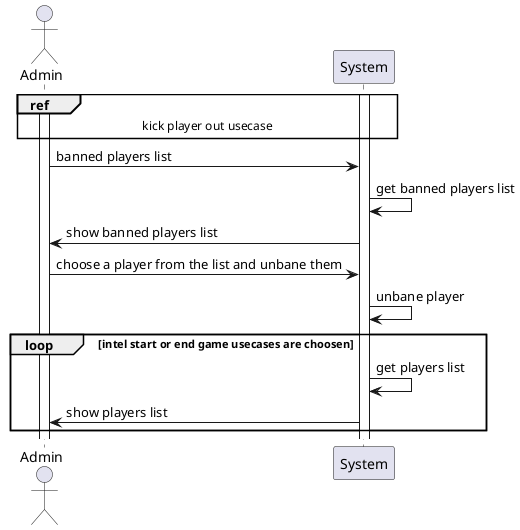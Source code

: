 @startuml

actor Admin

Activate Admin
Activate System

ref over Admin, System : kick player out usecase

Admin -> System : banned players list
System -> System : get banned players list
System -> Admin : show banned players list

Admin ->  System : choose a player from the list and unbane them
System -> System : unbane player

loop intel start or end game usecases are choosen
    System -> System : get players list
    System -> Admin : show players list
end



@enduml
